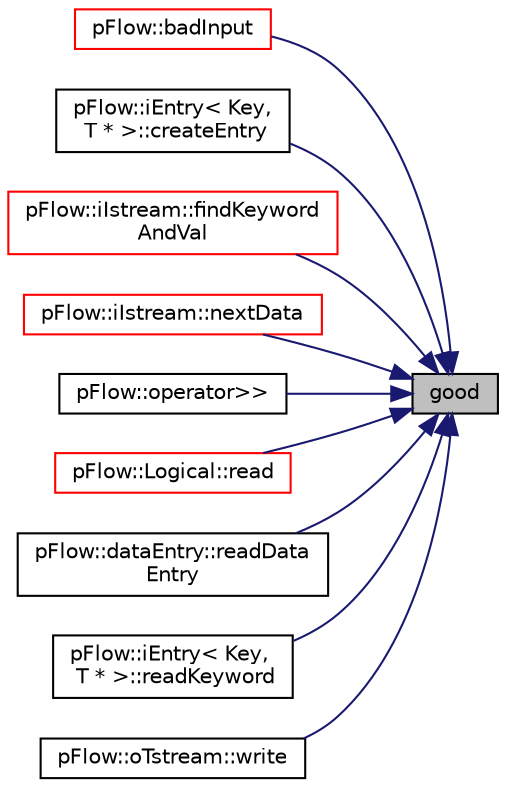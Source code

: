 digraph "good"
{
 // LATEX_PDF_SIZE
  edge [fontname="Helvetica",fontsize="10",labelfontname="Helvetica",labelfontsize="10"];
  node [fontname="Helvetica",fontsize="10",shape=record];
  rankdir="RL";
  Node1 [label="good",height=0.2,width=0.4,color="black", fillcolor="grey75", style="filled", fontcolor="black",tooltip="True if token is not UNDEFINED or ERROR."];
  Node1 -> Node2 [dir="back",color="midnightblue",fontsize="10",style="solid",fontname="Helvetica"];
  Node2 [label="pFlow::badInput",height=0.2,width=0.4,color="red", fillcolor="white", style="filled",URL="$namespacepFlow.html#a1da2c77e895df3330a9b2a421486be06",tooltip=" "];
  Node1 -> Node7 [dir="back",color="midnightblue",fontsize="10",style="solid",fontname="Helvetica"];
  Node7 [label="pFlow::iEntry\< Key,\l T * \>::createEntry",height=0.2,width=0.4,color="black", fillcolor="white", style="filled",URL="$classpFlow_1_1iEntry.html#a133f34e170bc1f28e7439fe87043ce2f",tooltip="create an entry (dataEntry or dictionary) from stream"];
  Node1 -> Node8 [dir="back",color="midnightblue",fontsize="10",style="solid",fontname="Helvetica"];
  Node8 [label="pFlow::iIstream::findKeyword\lAndVal",height=0.2,width=0.4,color="red", fillcolor="white", style="filled",URL="$classpFlow_1_1iIstream.html#afb1243cec5833e96e8446abed4e3656c",tooltip="find a pair of keyword and data terminated by ; keyword data; return false if keyword does not exist ..."];
  Node1 -> Node13 [dir="back",color="midnightblue",fontsize="10",style="solid",fontname="Helvetica"];
  Node13 [label="pFlow::iIstream::nextData",height=0.2,width=0.4,color="red", fillcolor="white", style="filled",URL="$classpFlow_1_1iIstream.html#a2240995351ba90efed8943099847069e",tooltip="read the data next to keword keyword data; check the keyword is correct or not"];
  Node1 -> Node22 [dir="back",color="midnightblue",fontsize="10",style="solid",fontname="Helvetica"];
  Node22 [label="pFlow::operator\>\>",height=0.2,width=0.4,color="black", fillcolor="white", style="filled",URL="$namespacepFlow.html#ac08e23027fc74d4f881e8ad3e4d9db21",tooltip=" "];
  Node1 -> Node23 [dir="back",color="midnightblue",fontsize="10",style="solid",fontname="Helvetica"];
  Node23 [label="pFlow::Logical::read",height=0.2,width=0.4,color="red", fillcolor="white", style="filled",URL="$classpFlow_1_1Logical.html#aff8e92ab47032ae811d1271161cb9b22",tooltip=" "];
  Node1 -> Node25 [dir="back",color="midnightblue",fontsize="10",style="solid",fontname="Helvetica"];
  Node25 [label="pFlow::dataEntry::readData\lEntry",height=0.2,width=0.4,color="black", fillcolor="white", style="filled",URL="$classpFlow_1_1dataEntry.html#a12a2f078710c7419e84afd6cdd58ac70",tooltip="read dataEntry from stream"];
  Node1 -> Node26 [dir="back",color="midnightblue",fontsize="10",style="solid",fontname="Helvetica"];
  Node26 [label="pFlow::iEntry\< Key,\l T * \>::readKeyword",height=0.2,width=0.4,color="black", fillcolor="white", style="filled",URL="$classpFlow_1_1iEntry.html#adaf3255a26893f538d0e891e77d0d6c7",tooltip="read a keyword from stream"];
  Node1 -> Node27 [dir="back",color="midnightblue",fontsize="10",style="solid",fontname="Helvetica"];
  Node27 [label="pFlow::oTstream::write",height=0.2,width=0.4,color="black", fillcolor="white", style="filled",URL="$classpFlow_1_1oTstream.html#aa3b476f06fa0df546adf5f376083ec2b",tooltip="Write token to stream or otherwise handle it."];
}
